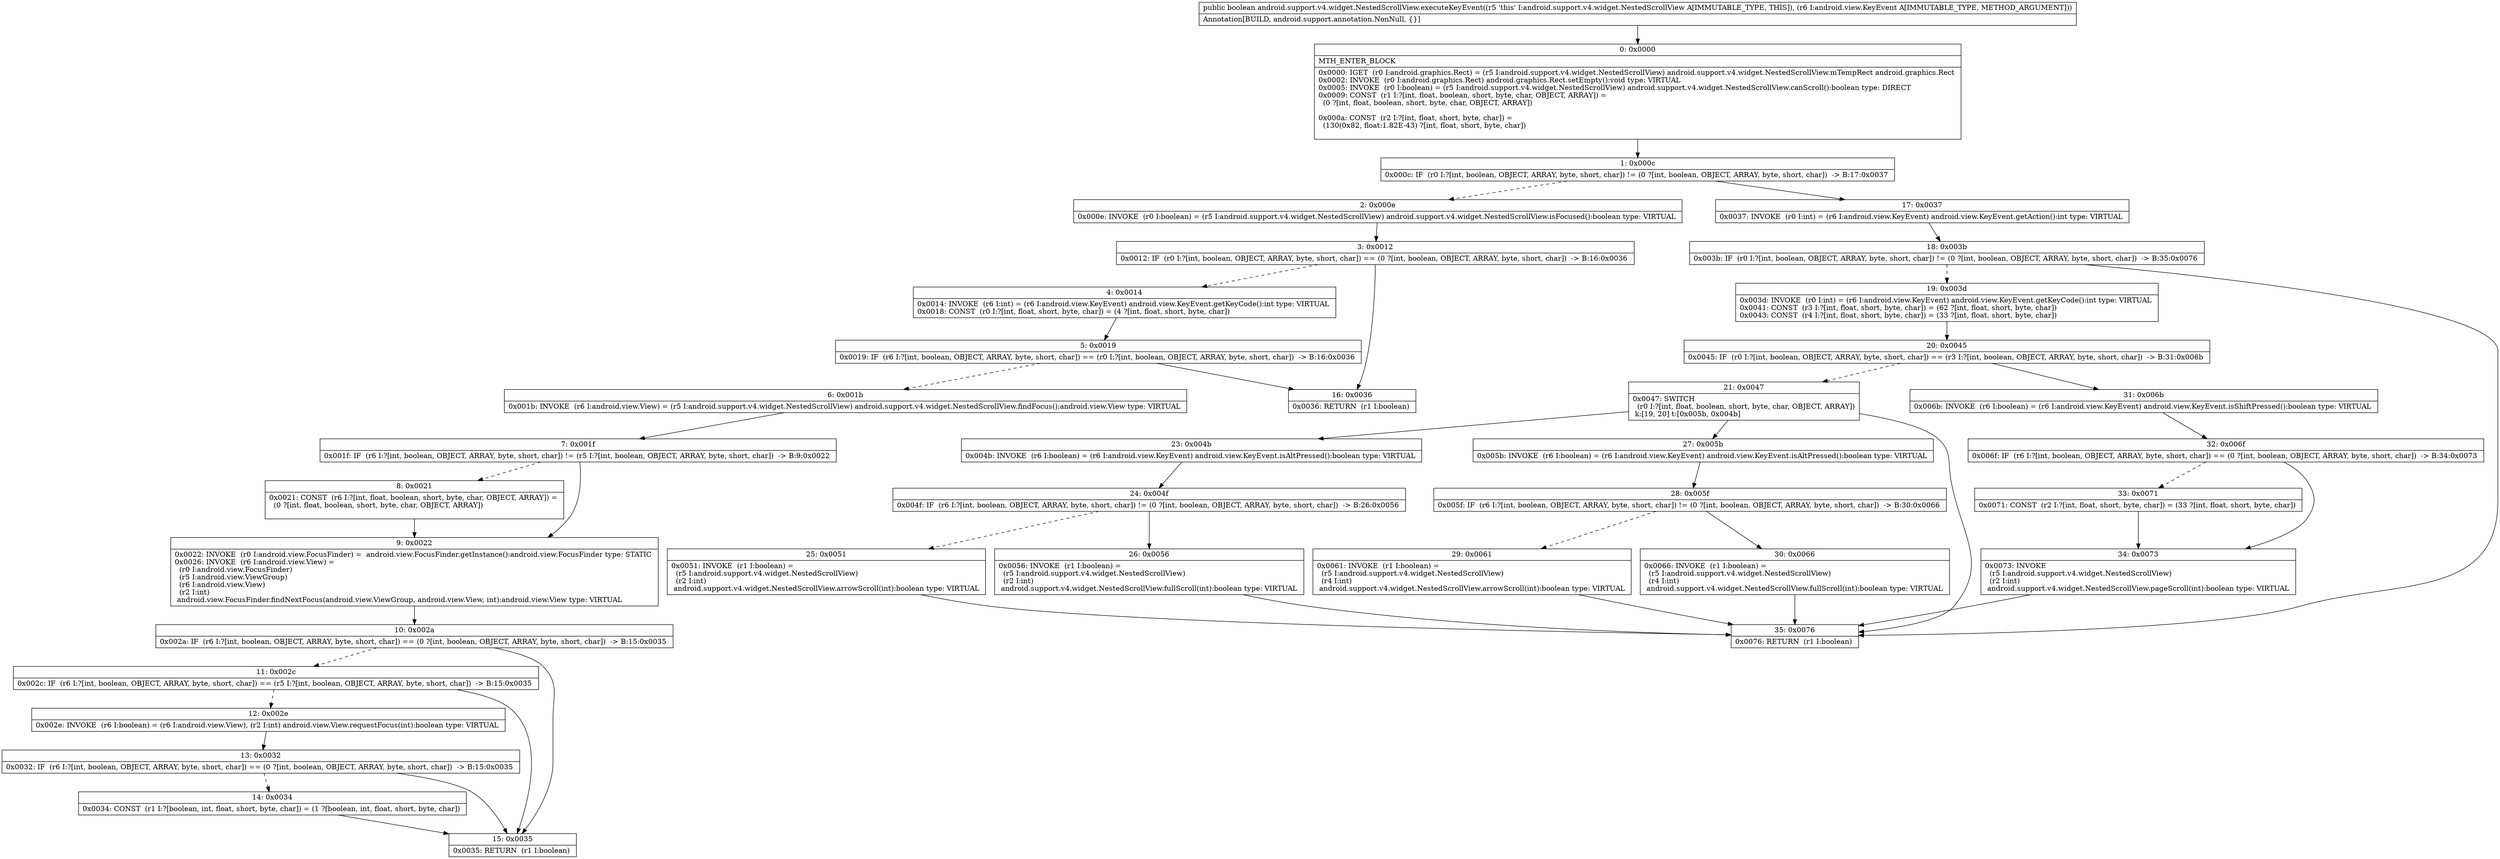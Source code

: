 digraph "CFG forandroid.support.v4.widget.NestedScrollView.executeKeyEvent(Landroid\/view\/KeyEvent;)Z" {
Node_0 [shape=record,label="{0\:\ 0x0000|MTH_ENTER_BLOCK\l|0x0000: IGET  (r0 I:android.graphics.Rect) = (r5 I:android.support.v4.widget.NestedScrollView) android.support.v4.widget.NestedScrollView.mTempRect android.graphics.Rect \l0x0002: INVOKE  (r0 I:android.graphics.Rect) android.graphics.Rect.setEmpty():void type: VIRTUAL \l0x0005: INVOKE  (r0 I:boolean) = (r5 I:android.support.v4.widget.NestedScrollView) android.support.v4.widget.NestedScrollView.canScroll():boolean type: DIRECT \l0x0009: CONST  (r1 I:?[int, float, boolean, short, byte, char, OBJECT, ARRAY]) = \l  (0 ?[int, float, boolean, short, byte, char, OBJECT, ARRAY])\l \l0x000a: CONST  (r2 I:?[int, float, short, byte, char]) = \l  (130(0x82, float:1.82E\-43) ?[int, float, short, byte, char])\l \l}"];
Node_1 [shape=record,label="{1\:\ 0x000c|0x000c: IF  (r0 I:?[int, boolean, OBJECT, ARRAY, byte, short, char]) != (0 ?[int, boolean, OBJECT, ARRAY, byte, short, char])  \-\> B:17:0x0037 \l}"];
Node_2 [shape=record,label="{2\:\ 0x000e|0x000e: INVOKE  (r0 I:boolean) = (r5 I:android.support.v4.widget.NestedScrollView) android.support.v4.widget.NestedScrollView.isFocused():boolean type: VIRTUAL \l}"];
Node_3 [shape=record,label="{3\:\ 0x0012|0x0012: IF  (r0 I:?[int, boolean, OBJECT, ARRAY, byte, short, char]) == (0 ?[int, boolean, OBJECT, ARRAY, byte, short, char])  \-\> B:16:0x0036 \l}"];
Node_4 [shape=record,label="{4\:\ 0x0014|0x0014: INVOKE  (r6 I:int) = (r6 I:android.view.KeyEvent) android.view.KeyEvent.getKeyCode():int type: VIRTUAL \l0x0018: CONST  (r0 I:?[int, float, short, byte, char]) = (4 ?[int, float, short, byte, char]) \l}"];
Node_5 [shape=record,label="{5\:\ 0x0019|0x0019: IF  (r6 I:?[int, boolean, OBJECT, ARRAY, byte, short, char]) == (r0 I:?[int, boolean, OBJECT, ARRAY, byte, short, char])  \-\> B:16:0x0036 \l}"];
Node_6 [shape=record,label="{6\:\ 0x001b|0x001b: INVOKE  (r6 I:android.view.View) = (r5 I:android.support.v4.widget.NestedScrollView) android.support.v4.widget.NestedScrollView.findFocus():android.view.View type: VIRTUAL \l}"];
Node_7 [shape=record,label="{7\:\ 0x001f|0x001f: IF  (r6 I:?[int, boolean, OBJECT, ARRAY, byte, short, char]) != (r5 I:?[int, boolean, OBJECT, ARRAY, byte, short, char])  \-\> B:9:0x0022 \l}"];
Node_8 [shape=record,label="{8\:\ 0x0021|0x0021: CONST  (r6 I:?[int, float, boolean, short, byte, char, OBJECT, ARRAY]) = \l  (0 ?[int, float, boolean, short, byte, char, OBJECT, ARRAY])\l \l}"];
Node_9 [shape=record,label="{9\:\ 0x0022|0x0022: INVOKE  (r0 I:android.view.FocusFinder) =  android.view.FocusFinder.getInstance():android.view.FocusFinder type: STATIC \l0x0026: INVOKE  (r6 I:android.view.View) = \l  (r0 I:android.view.FocusFinder)\l  (r5 I:android.view.ViewGroup)\l  (r6 I:android.view.View)\l  (r2 I:int)\l android.view.FocusFinder.findNextFocus(android.view.ViewGroup, android.view.View, int):android.view.View type: VIRTUAL \l}"];
Node_10 [shape=record,label="{10\:\ 0x002a|0x002a: IF  (r6 I:?[int, boolean, OBJECT, ARRAY, byte, short, char]) == (0 ?[int, boolean, OBJECT, ARRAY, byte, short, char])  \-\> B:15:0x0035 \l}"];
Node_11 [shape=record,label="{11\:\ 0x002c|0x002c: IF  (r6 I:?[int, boolean, OBJECT, ARRAY, byte, short, char]) == (r5 I:?[int, boolean, OBJECT, ARRAY, byte, short, char])  \-\> B:15:0x0035 \l}"];
Node_12 [shape=record,label="{12\:\ 0x002e|0x002e: INVOKE  (r6 I:boolean) = (r6 I:android.view.View), (r2 I:int) android.view.View.requestFocus(int):boolean type: VIRTUAL \l}"];
Node_13 [shape=record,label="{13\:\ 0x0032|0x0032: IF  (r6 I:?[int, boolean, OBJECT, ARRAY, byte, short, char]) == (0 ?[int, boolean, OBJECT, ARRAY, byte, short, char])  \-\> B:15:0x0035 \l}"];
Node_14 [shape=record,label="{14\:\ 0x0034|0x0034: CONST  (r1 I:?[boolean, int, float, short, byte, char]) = (1 ?[boolean, int, float, short, byte, char]) \l}"];
Node_15 [shape=record,label="{15\:\ 0x0035|0x0035: RETURN  (r1 I:boolean) \l}"];
Node_16 [shape=record,label="{16\:\ 0x0036|0x0036: RETURN  (r1 I:boolean) \l}"];
Node_17 [shape=record,label="{17\:\ 0x0037|0x0037: INVOKE  (r0 I:int) = (r6 I:android.view.KeyEvent) android.view.KeyEvent.getAction():int type: VIRTUAL \l}"];
Node_18 [shape=record,label="{18\:\ 0x003b|0x003b: IF  (r0 I:?[int, boolean, OBJECT, ARRAY, byte, short, char]) != (0 ?[int, boolean, OBJECT, ARRAY, byte, short, char])  \-\> B:35:0x0076 \l}"];
Node_19 [shape=record,label="{19\:\ 0x003d|0x003d: INVOKE  (r0 I:int) = (r6 I:android.view.KeyEvent) android.view.KeyEvent.getKeyCode():int type: VIRTUAL \l0x0041: CONST  (r3 I:?[int, float, short, byte, char]) = (62 ?[int, float, short, byte, char]) \l0x0043: CONST  (r4 I:?[int, float, short, byte, char]) = (33 ?[int, float, short, byte, char]) \l}"];
Node_20 [shape=record,label="{20\:\ 0x0045|0x0045: IF  (r0 I:?[int, boolean, OBJECT, ARRAY, byte, short, char]) == (r3 I:?[int, boolean, OBJECT, ARRAY, byte, short, char])  \-\> B:31:0x006b \l}"];
Node_21 [shape=record,label="{21\:\ 0x0047|0x0047: SWITCH  \l  (r0 I:?[int, float, boolean, short, byte, char, OBJECT, ARRAY])\l k:[19, 20] t:[0x005b, 0x004b] \l}"];
Node_23 [shape=record,label="{23\:\ 0x004b|0x004b: INVOKE  (r6 I:boolean) = (r6 I:android.view.KeyEvent) android.view.KeyEvent.isAltPressed():boolean type: VIRTUAL \l}"];
Node_24 [shape=record,label="{24\:\ 0x004f|0x004f: IF  (r6 I:?[int, boolean, OBJECT, ARRAY, byte, short, char]) != (0 ?[int, boolean, OBJECT, ARRAY, byte, short, char])  \-\> B:26:0x0056 \l}"];
Node_25 [shape=record,label="{25\:\ 0x0051|0x0051: INVOKE  (r1 I:boolean) = \l  (r5 I:android.support.v4.widget.NestedScrollView)\l  (r2 I:int)\l android.support.v4.widget.NestedScrollView.arrowScroll(int):boolean type: VIRTUAL \l}"];
Node_26 [shape=record,label="{26\:\ 0x0056|0x0056: INVOKE  (r1 I:boolean) = \l  (r5 I:android.support.v4.widget.NestedScrollView)\l  (r2 I:int)\l android.support.v4.widget.NestedScrollView.fullScroll(int):boolean type: VIRTUAL \l}"];
Node_27 [shape=record,label="{27\:\ 0x005b|0x005b: INVOKE  (r6 I:boolean) = (r6 I:android.view.KeyEvent) android.view.KeyEvent.isAltPressed():boolean type: VIRTUAL \l}"];
Node_28 [shape=record,label="{28\:\ 0x005f|0x005f: IF  (r6 I:?[int, boolean, OBJECT, ARRAY, byte, short, char]) != (0 ?[int, boolean, OBJECT, ARRAY, byte, short, char])  \-\> B:30:0x0066 \l}"];
Node_29 [shape=record,label="{29\:\ 0x0061|0x0061: INVOKE  (r1 I:boolean) = \l  (r5 I:android.support.v4.widget.NestedScrollView)\l  (r4 I:int)\l android.support.v4.widget.NestedScrollView.arrowScroll(int):boolean type: VIRTUAL \l}"];
Node_30 [shape=record,label="{30\:\ 0x0066|0x0066: INVOKE  (r1 I:boolean) = \l  (r5 I:android.support.v4.widget.NestedScrollView)\l  (r4 I:int)\l android.support.v4.widget.NestedScrollView.fullScroll(int):boolean type: VIRTUAL \l}"];
Node_31 [shape=record,label="{31\:\ 0x006b|0x006b: INVOKE  (r6 I:boolean) = (r6 I:android.view.KeyEvent) android.view.KeyEvent.isShiftPressed():boolean type: VIRTUAL \l}"];
Node_32 [shape=record,label="{32\:\ 0x006f|0x006f: IF  (r6 I:?[int, boolean, OBJECT, ARRAY, byte, short, char]) == (0 ?[int, boolean, OBJECT, ARRAY, byte, short, char])  \-\> B:34:0x0073 \l}"];
Node_33 [shape=record,label="{33\:\ 0x0071|0x0071: CONST  (r2 I:?[int, float, short, byte, char]) = (33 ?[int, float, short, byte, char]) \l}"];
Node_34 [shape=record,label="{34\:\ 0x0073|0x0073: INVOKE  \l  (r5 I:android.support.v4.widget.NestedScrollView)\l  (r2 I:int)\l android.support.v4.widget.NestedScrollView.pageScroll(int):boolean type: VIRTUAL \l}"];
Node_35 [shape=record,label="{35\:\ 0x0076|0x0076: RETURN  (r1 I:boolean) \l}"];
MethodNode[shape=record,label="{public boolean android.support.v4.widget.NestedScrollView.executeKeyEvent((r5 'this' I:android.support.v4.widget.NestedScrollView A[IMMUTABLE_TYPE, THIS]), (r6 I:android.view.KeyEvent A[IMMUTABLE_TYPE, METHOD_ARGUMENT]))  | Annotation[BUILD, android.support.annotation.NonNull, \{\}]\l}"];
MethodNode -> Node_0;
Node_0 -> Node_1;
Node_1 -> Node_2[style=dashed];
Node_1 -> Node_17;
Node_2 -> Node_3;
Node_3 -> Node_4[style=dashed];
Node_3 -> Node_16;
Node_4 -> Node_5;
Node_5 -> Node_6[style=dashed];
Node_5 -> Node_16;
Node_6 -> Node_7;
Node_7 -> Node_8[style=dashed];
Node_7 -> Node_9;
Node_8 -> Node_9;
Node_9 -> Node_10;
Node_10 -> Node_11[style=dashed];
Node_10 -> Node_15;
Node_11 -> Node_12[style=dashed];
Node_11 -> Node_15;
Node_12 -> Node_13;
Node_13 -> Node_14[style=dashed];
Node_13 -> Node_15;
Node_14 -> Node_15;
Node_17 -> Node_18;
Node_18 -> Node_19[style=dashed];
Node_18 -> Node_35;
Node_19 -> Node_20;
Node_20 -> Node_21[style=dashed];
Node_20 -> Node_31;
Node_21 -> Node_23;
Node_21 -> Node_27;
Node_21 -> Node_35;
Node_23 -> Node_24;
Node_24 -> Node_25[style=dashed];
Node_24 -> Node_26;
Node_25 -> Node_35;
Node_26 -> Node_35;
Node_27 -> Node_28;
Node_28 -> Node_29[style=dashed];
Node_28 -> Node_30;
Node_29 -> Node_35;
Node_30 -> Node_35;
Node_31 -> Node_32;
Node_32 -> Node_33[style=dashed];
Node_32 -> Node_34;
Node_33 -> Node_34;
Node_34 -> Node_35;
}

